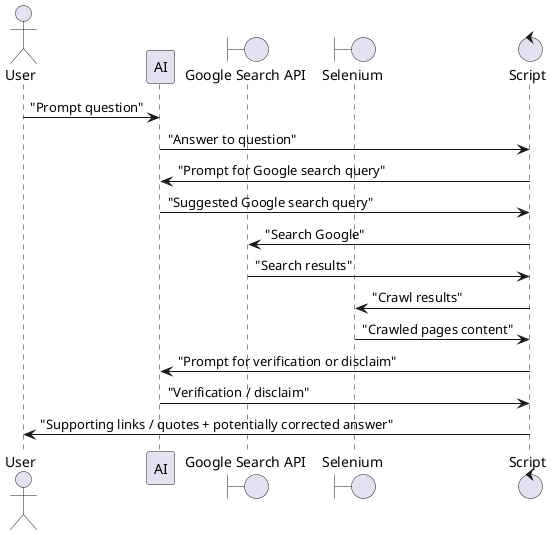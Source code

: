 @startuml
actor       User       as user
participant AI      as ai
boundary    "Google Search API"   as google_search_api
boundary    "Selenium"    as selenium
control    "Script"   as script

user -> ai:  "Prompt question"
ai -> script: "Answer to question"
script -> ai:  "Prompt for Google search query"
ai -> script:  "Suggested Google search query"
script -> google_search_api:  "Search Google"
google_search_api -> script:  "Search results"
script -> selenium:   "Crawl results"
selenium -> script:   "Crawled pages content"
script -> ai:  "Prompt for verification or disclaim"
ai -> script:  "Verification / disclaim"
script -> user:   "Supporting links / quotes + potentially corrected answer"
@enduml
